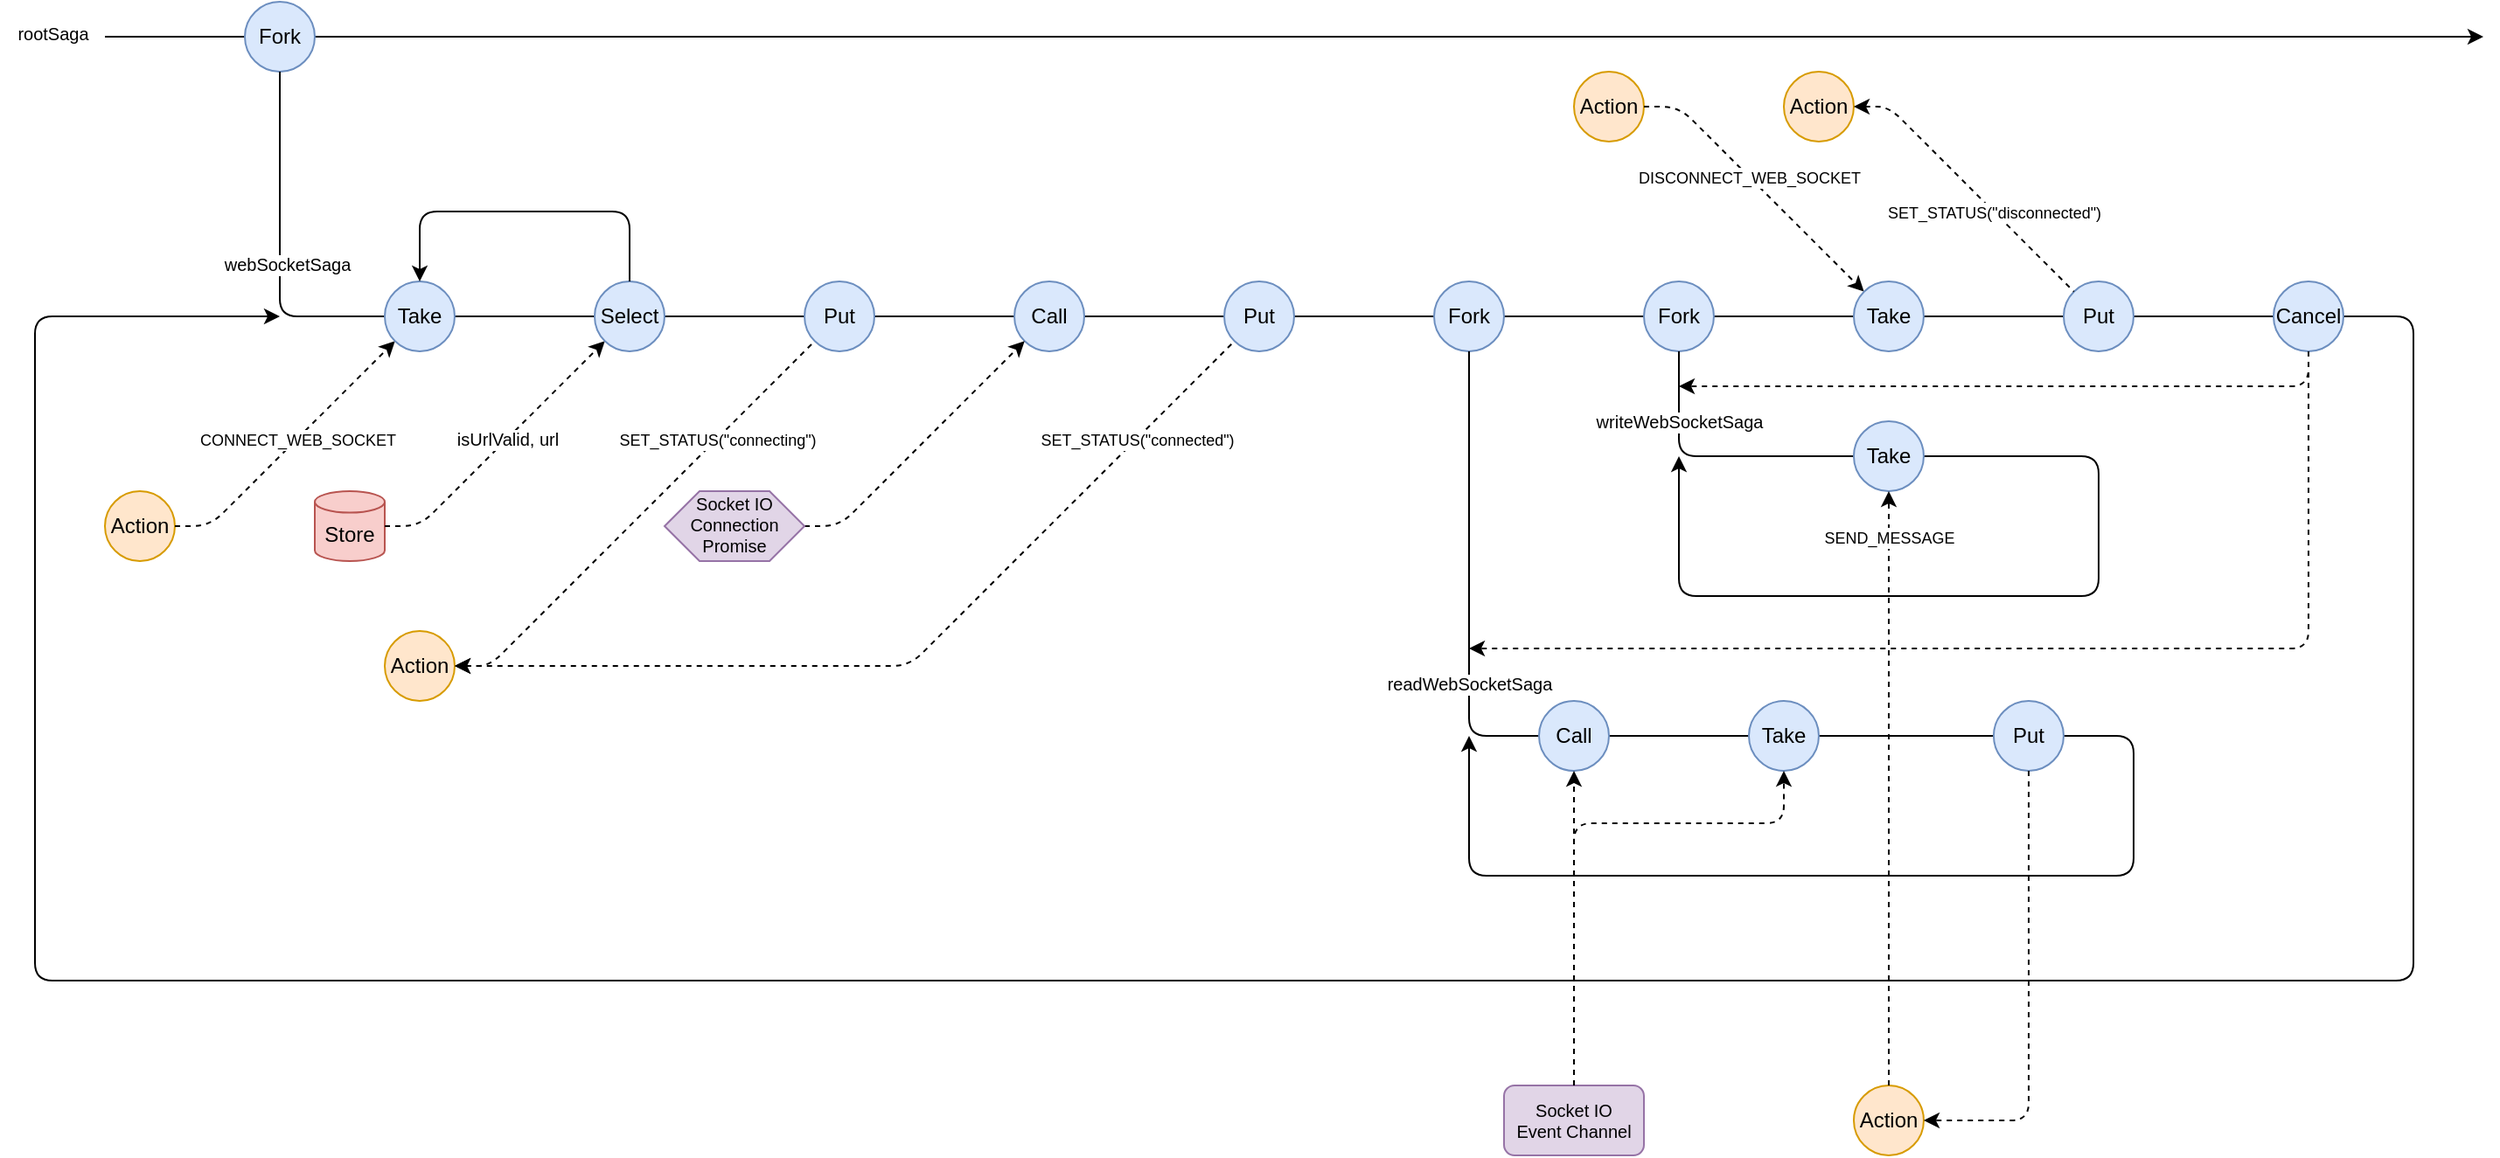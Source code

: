 <mxfile version="13.7.7" type="github">
  <diagram id="-NhV561iHu8BdvCQf9F6" name="Page-1">
    <mxGraphModel dx="1218" dy="692" grid="1" gridSize="10" guides="1" tooltips="1" connect="1" arrows="1" fold="1" page="1" pageScale="1" pageWidth="1500" pageHeight="800" math="0" shadow="0">
      <root>
        <mxCell id="0" />
        <mxCell id="1" parent="0" />
        <mxCell id="K0H8NKPBU6QOYzpMUi37-2" value="" style="endArrow=classic;html=1;strokeWidth=1;" edge="1" parent="1">
          <mxGeometry width="50" height="50" relative="1" as="geometry">
            <mxPoint x="80" y="60" as="sourcePoint" />
            <mxPoint x="1440" y="60" as="targetPoint" />
          </mxGeometry>
        </mxCell>
        <mxCell id="K0H8NKPBU6QOYzpMUi37-1" value="Fork" style="ellipse;whiteSpace=wrap;html=1;aspect=fixed;fillColor=#dae8fc;strokeColor=#6c8ebf;" vertex="1" parent="1">
          <mxGeometry x="160" y="40" width="40" height="40" as="geometry" />
        </mxCell>
        <mxCell id="K0H8NKPBU6QOYzpMUi37-3" value="" style="endArrow=classic;html=1;strokeWidth=1;exitX=0.5;exitY=1;exitDx=0;exitDy=0;" edge="1" parent="1" source="K0H8NKPBU6QOYzpMUi37-1">
          <mxGeometry width="50" height="50" relative="1" as="geometry">
            <mxPoint x="210" y="310" as="sourcePoint" />
            <mxPoint x="180" y="220" as="targetPoint" />
            <Array as="points">
              <mxPoint x="180" y="220" />
              <mxPoint x="1400" y="220" />
              <mxPoint x="1400" y="600" />
              <mxPoint x="40" y="600" />
              <mxPoint x="40" y="220" />
            </Array>
          </mxGeometry>
        </mxCell>
        <mxCell id="K0H8NKPBU6QOYzpMUi37-16" value="webSocketSaga" style="edgeLabel;html=1;align=center;verticalAlign=middle;resizable=0;points=[];fontSize=10;" vertex="1" connectable="0" parent="K0H8NKPBU6QOYzpMUi37-3">
          <mxGeometry x="-0.905" relative="1" as="geometry">
            <mxPoint x="-27.98" y="-30" as="offset" />
          </mxGeometry>
        </mxCell>
        <mxCell id="K0H8NKPBU6QOYzpMUi37-4" value="Store" style="shape=cylinder3;whiteSpace=wrap;html=1;boundedLbl=1;backgroundOutline=1;size=6.143;fillColor=#f8cecc;strokeColor=#b85450;" vertex="1" parent="1">
          <mxGeometry x="200" y="320" width="40" height="40" as="geometry" />
        </mxCell>
        <mxCell id="K0H8NKPBU6QOYzpMUi37-5" value="Action" style="ellipse;whiteSpace=wrap;html=1;aspect=fixed;fillColor=#ffe6cc;strokeColor=#d79b00;" vertex="1" parent="1">
          <mxGeometry x="80" y="320" width="40" height="40" as="geometry" />
        </mxCell>
        <mxCell id="K0H8NKPBU6QOYzpMUi37-6" value="&lt;font&gt;&lt;font style=&quot;font-size: 9px&quot;&gt;CONNECT_WEB_SOCKET&lt;/font&gt;&lt;/font&gt;" style="endArrow=classic;html=1;strokeWidth=1;entryX=0;entryY=1;entryDx=0;entryDy=0;fontSize=10;dashed=1;exitX=1;exitY=0.5;exitDx=0;exitDy=0;" edge="1" parent="1" source="K0H8NKPBU6QOYzpMUi37-5" target="K0H8NKPBU6QOYzpMUi37-7">
          <mxGeometry x="0.069" width="50" height="50" relative="1" as="geometry">
            <mxPoint x="200" y="340" as="sourcePoint" />
            <mxPoint x="280" y="280" as="targetPoint" />
            <Array as="points">
              <mxPoint x="140" y="340" />
            </Array>
            <mxPoint as="offset" />
          </mxGeometry>
        </mxCell>
        <mxCell id="K0H8NKPBU6QOYzpMUi37-7" value="Take" style="ellipse;whiteSpace=wrap;html=1;aspect=fixed;fillColor=#dae8fc;strokeColor=#6c8ebf;" vertex="1" parent="1">
          <mxGeometry x="240" y="200" width="40" height="40" as="geometry" />
        </mxCell>
        <mxCell id="K0H8NKPBU6QOYzpMUi37-9" value="&lt;font&gt;&lt;font&gt;&lt;font size=&quot;1&quot;&gt;isUrlValid,&amp;nbsp;&lt;/font&gt;&lt;font size=&quot;1&quot;&gt;url&lt;/font&gt;&lt;br&gt;&lt;/font&gt;&lt;/font&gt;" style="endArrow=classic;html=1;strokeWidth=1;entryX=0;entryY=1;entryDx=0;entryDy=0;fontSize=10;dashed=1;exitX=1;exitY=0.5;exitDx=0;exitDy=0;exitPerimeter=0;" edge="1" parent="1" source="K0H8NKPBU6QOYzpMUi37-4" target="K0H8NKPBU6QOYzpMUi37-10">
          <mxGeometry x="0.069" width="50" height="50" relative="1" as="geometry">
            <mxPoint x="290" y="326" as="sourcePoint" />
            <mxPoint x="567.577" y="280.003" as="targetPoint" />
            <mxPoint as="offset" />
            <Array as="points">
              <mxPoint x="260" y="340" />
            </Array>
          </mxGeometry>
        </mxCell>
        <mxCell id="K0H8NKPBU6QOYzpMUi37-10" value="Select" style="ellipse;whiteSpace=wrap;html=1;aspect=fixed;fillColor=#dae8fc;strokeColor=#6c8ebf;" vertex="1" parent="1">
          <mxGeometry x="360" y="200" width="40" height="40" as="geometry" />
        </mxCell>
        <mxCell id="K0H8NKPBU6QOYzpMUi37-11" value="Fork" style="ellipse;whiteSpace=wrap;html=1;aspect=fixed;fillColor=#dae8fc;strokeColor=#6c8ebf;" vertex="1" parent="1">
          <mxGeometry x="840" y="200" width="40" height="40" as="geometry" />
        </mxCell>
        <mxCell id="K0H8NKPBU6QOYzpMUi37-13" value="rootSaga" style="text;html=1;align=center;verticalAlign=middle;resizable=0;points=[];autosize=1;fontSize=10;horizontal=1;spacingBottom=0;spacingTop=-4;" vertex="1" parent="1">
          <mxGeometry x="20" y="55" width="60" height="10" as="geometry" />
        </mxCell>
        <mxCell id="K0H8NKPBU6QOYzpMUi37-19" value="Call" style="ellipse;whiteSpace=wrap;html=1;aspect=fixed;fillColor=#dae8fc;strokeColor=#6c8ebf;" vertex="1" parent="1">
          <mxGeometry x="600" y="200" width="40" height="40" as="geometry" />
        </mxCell>
        <mxCell id="K0H8NKPBU6QOYzpMUi37-21" value="" style="endArrow=classic;startArrow=none;html=1;dashed=1;strokeWidth=1;fontSize=10;entryX=0;entryY=1;entryDx=0;entryDy=0;exitX=1;exitY=0.5;exitDx=0;exitDy=0;startFill=0;" edge="1" parent="1" source="K0H8NKPBU6QOYzpMUi37-24" target="K0H8NKPBU6QOYzpMUi37-19">
          <mxGeometry width="50" height="50" relative="1" as="geometry">
            <mxPoint x="570" y="315" as="sourcePoint" />
            <mxPoint x="620" y="265" as="targetPoint" />
            <Array as="points">
              <mxPoint x="500" y="340" />
            </Array>
          </mxGeometry>
        </mxCell>
        <mxCell id="K0H8NKPBU6QOYzpMUi37-22" value="Put" style="ellipse;whiteSpace=wrap;html=1;aspect=fixed;fillColor=#dae8fc;strokeColor=#6c8ebf;" vertex="1" parent="1">
          <mxGeometry x="480" y="200" width="40" height="40" as="geometry" />
        </mxCell>
        <mxCell id="K0H8NKPBU6QOYzpMUi37-24" value="&lt;span&gt;Socket IO&lt;/span&gt;&lt;br&gt;&lt;span&gt;Connection&lt;br&gt;Promise&lt;br&gt;&lt;/span&gt;" style="shape=hexagon;perimeter=hexagonPerimeter2;whiteSpace=wrap;html=1;fixedSize=1;fontSize=10;spacingTop=-2;fillColor=#e1d5e7;strokeColor=#9673a6;" vertex="1" parent="1">
          <mxGeometry x="400" y="320" width="80" height="40" as="geometry" />
        </mxCell>
        <mxCell id="K0H8NKPBU6QOYzpMUi37-25" value="Action" style="ellipse;whiteSpace=wrap;html=1;aspect=fixed;fillColor=#ffe6cc;strokeColor=#d79b00;" vertex="1" parent="1">
          <mxGeometry x="240" y="400" width="40" height="40" as="geometry" />
        </mxCell>
        <mxCell id="K0H8NKPBU6QOYzpMUi37-26" value="&lt;font&gt;&lt;font style=&quot;font-size: 9px&quot;&gt;SET_STATUS(&quot;connecting&quot;)&lt;/font&gt;&lt;/font&gt;" style="endArrow=none;html=1;strokeWidth=1;entryX=0;entryY=1;entryDx=0;entryDy=0;fontSize=10;dashed=1;exitX=1;exitY=0.5;exitDx=0;exitDy=0;startArrow=classic;startFill=1;endFill=0;" edge="1" parent="1" source="K0H8NKPBU6QOYzpMUi37-25" target="K0H8NKPBU6QOYzpMUi37-22">
          <mxGeometry x="0.441" width="50" height="50" relative="1" as="geometry">
            <mxPoint x="350" y="355.86" as="sourcePoint" />
            <mxPoint x="475.858" y="250.002" as="targetPoint" />
            <Array as="points">
              <mxPoint x="300" y="420" />
            </Array>
            <mxPoint as="offset" />
          </mxGeometry>
        </mxCell>
        <mxCell id="K0H8NKPBU6QOYzpMUi37-27" value="Put" style="ellipse;whiteSpace=wrap;html=1;aspect=fixed;fillColor=#dae8fc;strokeColor=#6c8ebf;" vertex="1" parent="1">
          <mxGeometry x="720" y="200" width="40" height="40" as="geometry" />
        </mxCell>
        <mxCell id="K0H8NKPBU6QOYzpMUi37-29" value="&lt;font&gt;&lt;font style=&quot;font-size: 9px&quot;&gt;SET_STATUS(&quot;connected&quot;)&lt;/font&gt;&lt;/font&gt;" style="endArrow=none;html=1;strokeWidth=1;entryX=0;entryY=1;entryDx=0;entryDy=0;fontSize=10;dashed=1;exitX=1;exitY=0.5;exitDx=0;exitDy=0;startArrow=classic;startFill=1;endFill=0;" edge="1" parent="1" source="K0H8NKPBU6QOYzpMUi37-25" target="K0H8NKPBU6QOYzpMUi37-27">
          <mxGeometry x="0.698" width="50" height="50" relative="1" as="geometry">
            <mxPoint x="600" y="340" as="sourcePoint" />
            <mxPoint x="715.858" y="250.002" as="targetPoint" />
            <Array as="points">
              <mxPoint x="540" y="420" />
            </Array>
            <mxPoint as="offset" />
          </mxGeometry>
        </mxCell>
        <mxCell id="K0H8NKPBU6QOYzpMUi37-17" value="" style="endArrow=classic;html=1;strokeWidth=1;exitX=0.5;exitY=1;exitDx=0;exitDy=0;" edge="1" parent="1" source="K0H8NKPBU6QOYzpMUi37-11">
          <mxGeometry width="50" height="50" relative="1" as="geometry">
            <mxPoint x="530.002" y="250.002" as="sourcePoint" />
            <mxPoint x="860" y="460" as="targetPoint" />
            <Array as="points">
              <mxPoint x="860" y="460" />
              <mxPoint x="1240" y="460" />
              <mxPoint x="1240" y="540" />
              <mxPoint x="860" y="540" />
            </Array>
          </mxGeometry>
        </mxCell>
        <mxCell id="K0H8NKPBU6QOYzpMUi37-18" value="readWebSocketSaga" style="edgeLabel;html=1;align=center;verticalAlign=middle;resizable=0;points=[];fontSize=10;" vertex="1" connectable="0" parent="K0H8NKPBU6QOYzpMUi37-17">
          <mxGeometry x="-0.905" relative="1" as="geometry">
            <mxPoint y="135.52" as="offset" />
          </mxGeometry>
        </mxCell>
        <mxCell id="K0H8NKPBU6QOYzpMUi37-32" value="Fork" style="ellipse;whiteSpace=wrap;html=1;aspect=fixed;fillColor=#dae8fc;strokeColor=#6c8ebf;" vertex="1" parent="1">
          <mxGeometry x="960" y="200" width="40" height="40" as="geometry" />
        </mxCell>
        <mxCell id="K0H8NKPBU6QOYzpMUi37-33" value="" style="endArrow=classic;html=1;strokeWidth=1;exitX=0.5;exitY=1;exitDx=0;exitDy=0;" edge="1" parent="1" source="K0H8NKPBU6QOYzpMUi37-32">
          <mxGeometry width="50" height="50" relative="1" as="geometry">
            <mxPoint x="650.002" y="250.002" as="sourcePoint" />
            <mxPoint x="980" y="300" as="targetPoint" />
            <Array as="points">
              <mxPoint x="980" y="300" />
              <mxPoint x="1220" y="300" />
              <mxPoint x="1220" y="380" />
              <mxPoint x="980" y="380" />
            </Array>
          </mxGeometry>
        </mxCell>
        <mxCell id="K0H8NKPBU6QOYzpMUi37-34" value="writeWebSocketSaga" style="edgeLabel;html=1;align=center;verticalAlign=middle;resizable=0;points=[];fontSize=10;" vertex="1" connectable="0" parent="K0H8NKPBU6QOYzpMUi37-33">
          <mxGeometry x="-0.905" relative="1" as="geometry">
            <mxPoint y="6.9" as="offset" />
          </mxGeometry>
        </mxCell>
        <mxCell id="K0H8NKPBU6QOYzpMUi37-35" value="Action" style="ellipse;whiteSpace=wrap;html=1;aspect=fixed;fillColor=#ffe6cc;strokeColor=#d79b00;" vertex="1" parent="1">
          <mxGeometry x="920" y="80" width="40" height="40" as="geometry" />
        </mxCell>
        <mxCell id="K0H8NKPBU6QOYzpMUi37-36" value="&lt;font&gt;&lt;font style=&quot;font-size: 9px&quot;&gt;DISCONNECT_WEB_SOCKET&lt;/font&gt;&lt;/font&gt;" style="endArrow=classic;html=1;strokeWidth=1;entryX=0;entryY=0;entryDx=0;entryDy=0;fontSize=10;dashed=1;exitX=1;exitY=0.5;exitDx=0;exitDy=0;" edge="1" parent="1" source="K0H8NKPBU6QOYzpMUi37-35" target="K0H8NKPBU6QOYzpMUi37-37">
          <mxGeometry x="-0.098" width="50" height="50" relative="1" as="geometry">
            <mxPoint x="1040" y="340" as="sourcePoint" />
            <mxPoint x="1120" y="280" as="targetPoint" />
            <Array as="points">
              <mxPoint x="980" y="100" />
            </Array>
            <mxPoint as="offset" />
          </mxGeometry>
        </mxCell>
        <mxCell id="K0H8NKPBU6QOYzpMUi37-37" value="Take" style="ellipse;whiteSpace=wrap;html=1;aspect=fixed;fillColor=#dae8fc;strokeColor=#6c8ebf;" vertex="1" parent="1">
          <mxGeometry x="1080" y="200" width="40" height="40" as="geometry" />
        </mxCell>
        <mxCell id="K0H8NKPBU6QOYzpMUi37-42" value="Put" style="ellipse;whiteSpace=wrap;html=1;aspect=fixed;fillColor=#dae8fc;strokeColor=#6c8ebf;" vertex="1" parent="1">
          <mxGeometry x="1200" y="200" width="40" height="40" as="geometry" />
        </mxCell>
        <mxCell id="K0H8NKPBU6QOYzpMUi37-43" value="Action" style="ellipse;whiteSpace=wrap;html=1;aspect=fixed;fillColor=#ffe6cc;strokeColor=#d79b00;" vertex="1" parent="1">
          <mxGeometry x="1040" y="80" width="40" height="40" as="geometry" />
        </mxCell>
        <mxCell id="K0H8NKPBU6QOYzpMUi37-44" value="&lt;font&gt;&lt;font style=&quot;font-size: 9px&quot;&gt;SET_STATUS(&quot;disconnected&quot;)&lt;/font&gt;&lt;/font&gt;" style="endArrow=none;html=1;strokeWidth=1;entryX=0;entryY=0;entryDx=0;entryDy=0;fontSize=10;dashed=1;exitX=1;exitY=0.5;exitDx=0;exitDy=0;startArrow=classic;startFill=1;endFill=0;" edge="1" parent="1" source="K0H8NKPBU6QOYzpMUi37-43" target="K0H8NKPBU6QOYzpMUi37-42">
          <mxGeometry x="0.236" width="50" height="50" relative="1" as="geometry">
            <mxPoint x="1070" y="355.86" as="sourcePoint" />
            <mxPoint x="1195.858" y="250.002" as="targetPoint" />
            <Array as="points">
              <mxPoint x="1100" y="100" />
            </Array>
            <mxPoint as="offset" />
          </mxGeometry>
        </mxCell>
        <mxCell id="K0H8NKPBU6QOYzpMUi37-45" value="" style="endArrow=classic;html=1;strokeWidth=1;fontSize=10;exitX=0.5;exitY=0;exitDx=0;exitDy=0;entryX=0.5;entryY=0;entryDx=0;entryDy=0;" edge="1" parent="1" source="K0H8NKPBU6QOYzpMUi37-10" target="K0H8NKPBU6QOYzpMUi37-7">
          <mxGeometry width="50" height="50" relative="1" as="geometry">
            <mxPoint x="380" y="144" as="sourcePoint" />
            <mxPoint x="260" y="160" as="targetPoint" />
            <Array as="points">
              <mxPoint x="380" y="160" />
              <mxPoint x="260" y="160" />
            </Array>
          </mxGeometry>
        </mxCell>
        <mxCell id="K0H8NKPBU6QOYzpMUi37-46" value="Action" style="ellipse;whiteSpace=wrap;html=1;aspect=fixed;fillColor=#ffe6cc;strokeColor=#d79b00;" vertex="1" parent="1">
          <mxGeometry x="1080" y="660" width="40" height="40" as="geometry" />
        </mxCell>
        <mxCell id="K0H8NKPBU6QOYzpMUi37-48" value="Take" style="ellipse;whiteSpace=wrap;html=1;aspect=fixed;fillColor=#dae8fc;strokeColor=#6c8ebf;" vertex="1" parent="1">
          <mxGeometry x="1080" y="280" width="40" height="40" as="geometry" />
        </mxCell>
        <mxCell id="K0H8NKPBU6QOYzpMUi37-49" value="&lt;font&gt;&lt;font style=&quot;font-size: 9px&quot;&gt;SEND_MESSAGE&lt;/font&gt;&lt;/font&gt;" style="endArrow=classic;html=1;strokeWidth=1;entryX=0.5;entryY=1;entryDx=0;entryDy=0;fontSize=10;dashed=1;exitX=0.5;exitY=0;exitDx=0;exitDy=0;" edge="1" parent="1" source="K0H8NKPBU6QOYzpMUi37-46" target="K0H8NKPBU6QOYzpMUi37-48">
          <mxGeometry x="0.847" width="50" height="50" relative="1" as="geometry">
            <mxPoint x="1070" y="680" as="sourcePoint" />
            <mxPoint x="1085.858" y="445.858" as="targetPoint" />
            <Array as="points">
              <mxPoint x="1100" y="620" />
            </Array>
            <mxPoint as="offset" />
          </mxGeometry>
        </mxCell>
        <mxCell id="K0H8NKPBU6QOYzpMUi37-50" value="Socket IO&lt;br&gt;Event Channel" style="rounded=1;whiteSpace=wrap;html=1;fontSize=10;fillColor=#e1d5e7;strokeColor=#9673a6;" vertex="1" parent="1">
          <mxGeometry x="880" y="660" width="80" height="40" as="geometry" />
        </mxCell>
        <mxCell id="K0H8NKPBU6QOYzpMUi37-51" value="Call" style="ellipse;whiteSpace=wrap;html=1;aspect=fixed;fillColor=#dae8fc;strokeColor=#6c8ebf;" vertex="1" parent="1">
          <mxGeometry x="900" y="440" width="40" height="40" as="geometry" />
        </mxCell>
        <mxCell id="K0H8NKPBU6QOYzpMUi37-52" value="Take" style="ellipse;whiteSpace=wrap;html=1;aspect=fixed;fillColor=#dae8fc;strokeColor=#6c8ebf;" vertex="1" parent="1">
          <mxGeometry x="1020" y="440" width="40" height="40" as="geometry" />
        </mxCell>
        <mxCell id="K0H8NKPBU6QOYzpMUi37-53" value="Put" style="ellipse;whiteSpace=wrap;html=1;aspect=fixed;fillColor=#dae8fc;strokeColor=#6c8ebf;" vertex="1" parent="1">
          <mxGeometry x="1160" y="440" width="40" height="40" as="geometry" />
        </mxCell>
        <mxCell id="K0H8NKPBU6QOYzpMUi37-54" value="" style="endArrow=classic;html=1;strokeWidth=1;fontSize=10;dashed=1;entryX=0.5;entryY=1;entryDx=0;entryDy=0;exitX=0.5;exitY=0;exitDx=0;exitDy=0;" edge="1" parent="1" source="K0H8NKPBU6QOYzpMUi37-50" target="K0H8NKPBU6QOYzpMUi37-51">
          <mxGeometry width="50" height="50" relative="1" as="geometry">
            <mxPoint x="950" y="580" as="sourcePoint" />
            <mxPoint x="960" y="660" as="targetPoint" />
          </mxGeometry>
        </mxCell>
        <mxCell id="K0H8NKPBU6QOYzpMUi37-55" value="" style="endArrow=classic;html=1;strokeWidth=1;fontSize=10;dashed=1;entryX=0.5;entryY=1;entryDx=0;entryDy=0;exitX=0.5;exitY=0;exitDx=0;exitDy=0;" edge="1" parent="1" source="K0H8NKPBU6QOYzpMUi37-50" target="K0H8NKPBU6QOYzpMUi37-52">
          <mxGeometry width="50" height="50" relative="1" as="geometry">
            <mxPoint x="979.66" y="760" as="sourcePoint" />
            <mxPoint x="979.66" y="580" as="targetPoint" />
            <Array as="points">
              <mxPoint x="920" y="510" />
              <mxPoint x="1040" y="510" />
            </Array>
          </mxGeometry>
        </mxCell>
        <mxCell id="K0H8NKPBU6QOYzpMUi37-56" value="" style="endArrow=classic;html=1;strokeWidth=1;fontSize=10;dashed=1;exitX=0.5;exitY=1;exitDx=0;exitDy=0;entryX=1;entryY=0.5;entryDx=0;entryDy=0;" edge="1" parent="1" source="K0H8NKPBU6QOYzpMUi37-53" target="K0H8NKPBU6QOYzpMUi37-46">
          <mxGeometry width="50" height="50" relative="1" as="geometry">
            <mxPoint x="1290" y="650" as="sourcePoint" />
            <mxPoint x="1160" y="700" as="targetPoint" />
            <Array as="points">
              <mxPoint x="1180" y="680" />
            </Array>
          </mxGeometry>
        </mxCell>
        <mxCell id="K0H8NKPBU6QOYzpMUi37-57" value="" style="endArrow=classic;html=1;strokeWidth=1;fontSize=10;dashed=1;exitX=0.5;exitY=1;exitDx=0;exitDy=0;" edge="1" parent="1" source="K0H8NKPBU6QOYzpMUi37-58">
          <mxGeometry x="0.122" y="-1" width="50" height="50" relative="1" as="geometry">
            <mxPoint x="1310" y="390" as="sourcePoint" />
            <mxPoint x="980" y="260" as="targetPoint" />
            <Array as="points">
              <mxPoint x="1340" y="260" />
            </Array>
            <mxPoint as="offset" />
          </mxGeometry>
        </mxCell>
        <mxCell id="K0H8NKPBU6QOYzpMUi37-58" value="Cancel" style="ellipse;whiteSpace=wrap;html=1;aspect=fixed;fillColor=#dae8fc;strokeColor=#6c8ebf;" vertex="1" parent="1">
          <mxGeometry x="1320" y="200" width="40" height="40" as="geometry" />
        </mxCell>
        <mxCell id="K0H8NKPBU6QOYzpMUi37-59" value="" style="endArrow=classic;html=1;strokeWidth=1;fontSize=10;dashed=1;exitX=0.5;exitY=1;exitDx=0;exitDy=0;" edge="1" parent="1" source="K0H8NKPBU6QOYzpMUi37-58">
          <mxGeometry x="0.122" y="-1" width="50" height="50" relative="1" as="geometry">
            <mxPoint x="1340" y="310.0" as="sourcePoint" />
            <mxPoint x="860" y="410" as="targetPoint" />
            <Array as="points">
              <mxPoint x="1340" y="410" />
            </Array>
            <mxPoint as="offset" />
          </mxGeometry>
        </mxCell>
      </root>
    </mxGraphModel>
  </diagram>
</mxfile>
